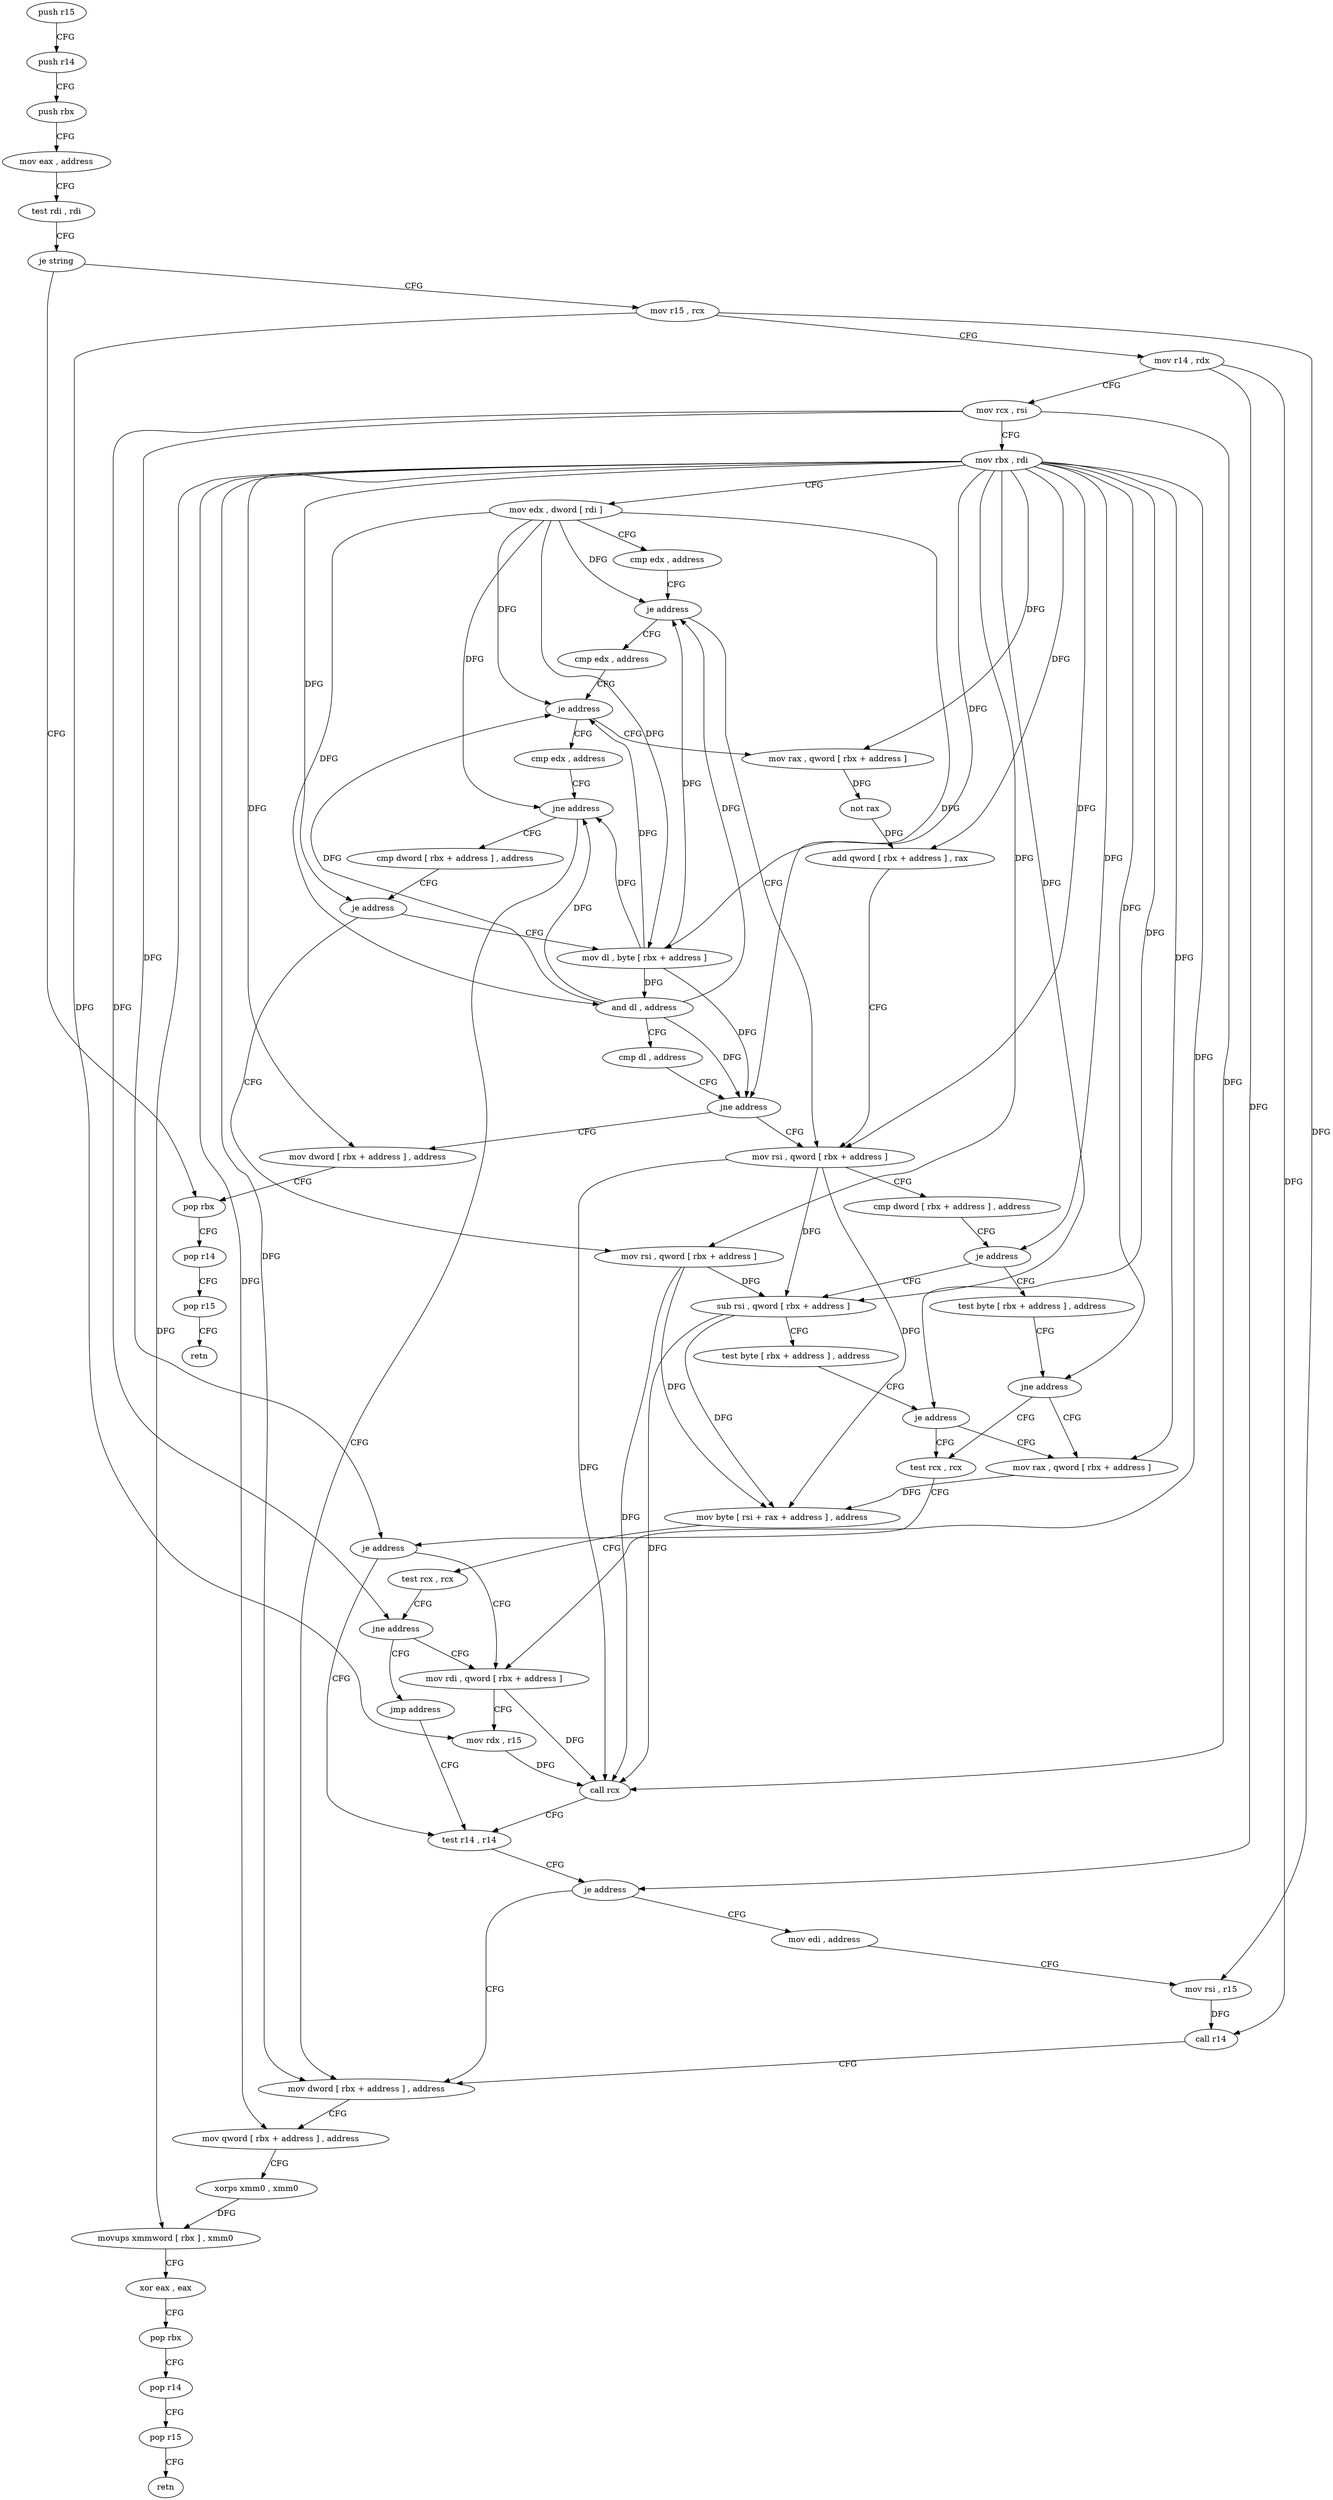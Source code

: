 digraph "func" {
"4331456" [label = "push r15" ]
"4331458" [label = "push r14" ]
"4331460" [label = "push rbx" ]
"4331461" [label = "mov eax , address" ]
"4331466" [label = "test rdi , rdi" ]
"4331469" [label = "je string" ]
"4331524" [label = "pop rbx" ]
"4331471" [label = "mov r15 , rcx" ]
"4331525" [label = "pop r14" ]
"4331527" [label = "pop r15" ]
"4331529" [label = "retn" ]
"4331474" [label = "mov r14 , rdx" ]
"4331477" [label = "mov rcx , rsi" ]
"4331480" [label = "mov rbx , rdi" ]
"4331483" [label = "mov edx , dword [ rdi ]" ]
"4331485" [label = "cmp edx , address" ]
"4331488" [label = "je address" ]
"4331541" [label = "mov rsi , qword [ rbx + address ]" ]
"4331490" [label = "cmp edx , address" ]
"4331545" [label = "cmp dword [ rbx + address ] , address" ]
"4331549" [label = "je address" ]
"4331620" [label = "sub rsi , qword [ rbx + address ]" ]
"4331551" [label = "test byte [ rbx + address ] , address" ]
"4331493" [label = "je address" ]
"4331530" [label = "mov rax , qword [ rbx + address ]" ]
"4331495" [label = "cmp edx , address" ]
"4331624" [label = "test byte [ rbx + address ] , address" ]
"4331628" [label = "je address" ]
"4331557" [label = "test rcx , rcx" ]
"4331630" [label = "mov rax , qword [ rbx + address ]" ]
"4331555" [label = "jne address" ]
"4331534" [label = "not rax" ]
"4331537" [label = "add qword [ rbx + address ] , rax" ]
"4331498" [label = "jne address" ]
"4331587" [label = "mov dword [ rbx + address ] , address" ]
"4331500" [label = "cmp dword [ rbx + address ] , address" ]
"4331560" [label = "je address" ]
"4331571" [label = "test r14 , r14" ]
"4331562" [label = "mov rdi , qword [ rbx + address ]" ]
"4331634" [label = "mov byte [ rsi + rax + address ] , address" ]
"4331639" [label = "test rcx , rcx" ]
"4331642" [label = "jne address" ]
"4331644" [label = "jmp address" ]
"4331594" [label = "mov qword [ rbx + address ] , address" ]
"4331602" [label = "xorps xmm0 , xmm0" ]
"4331605" [label = "movups xmmword [ rbx ] , xmm0" ]
"4331608" [label = "xor eax , eax" ]
"4331610" [label = "pop rbx" ]
"4331611" [label = "pop r14" ]
"4331613" [label = "pop r15" ]
"4331615" [label = "retn" ]
"4331504" [label = "je address" ]
"4331616" [label = "mov rsi , qword [ rbx + address ]" ]
"4331506" [label = "mov dl , byte [ rbx + address ]" ]
"4331574" [label = "je address" ]
"4331576" [label = "mov edi , address" ]
"4331566" [label = "mov rdx , r15" ]
"4331569" [label = "call rcx" ]
"4331509" [label = "and dl , address" ]
"4331512" [label = "cmp dl , address" ]
"4331515" [label = "jne address" ]
"4331517" [label = "mov dword [ rbx + address ] , address" ]
"4331581" [label = "mov rsi , r15" ]
"4331584" [label = "call r14" ]
"4331456" -> "4331458" [ label = "CFG" ]
"4331458" -> "4331460" [ label = "CFG" ]
"4331460" -> "4331461" [ label = "CFG" ]
"4331461" -> "4331466" [ label = "CFG" ]
"4331466" -> "4331469" [ label = "CFG" ]
"4331469" -> "4331524" [ label = "CFG" ]
"4331469" -> "4331471" [ label = "CFG" ]
"4331524" -> "4331525" [ label = "CFG" ]
"4331471" -> "4331474" [ label = "CFG" ]
"4331471" -> "4331566" [ label = "DFG" ]
"4331471" -> "4331581" [ label = "DFG" ]
"4331525" -> "4331527" [ label = "CFG" ]
"4331527" -> "4331529" [ label = "CFG" ]
"4331474" -> "4331477" [ label = "CFG" ]
"4331474" -> "4331574" [ label = "DFG" ]
"4331474" -> "4331584" [ label = "DFG" ]
"4331477" -> "4331480" [ label = "CFG" ]
"4331477" -> "4331560" [ label = "DFG" ]
"4331477" -> "4331642" [ label = "DFG" ]
"4331477" -> "4331569" [ label = "DFG" ]
"4331480" -> "4331483" [ label = "CFG" ]
"4331480" -> "4331541" [ label = "DFG" ]
"4331480" -> "4331549" [ label = "DFG" ]
"4331480" -> "4331620" [ label = "DFG" ]
"4331480" -> "4331628" [ label = "DFG" ]
"4331480" -> "4331555" [ label = "DFG" ]
"4331480" -> "4331530" [ label = "DFG" ]
"4331480" -> "4331537" [ label = "DFG" ]
"4331480" -> "4331630" [ label = "DFG" ]
"4331480" -> "4331587" [ label = "DFG" ]
"4331480" -> "4331594" [ label = "DFG" ]
"4331480" -> "4331605" [ label = "DFG" ]
"4331480" -> "4331504" [ label = "DFG" ]
"4331480" -> "4331562" [ label = "DFG" ]
"4331480" -> "4331616" [ label = "DFG" ]
"4331480" -> "4331506" [ label = "DFG" ]
"4331480" -> "4331517" [ label = "DFG" ]
"4331483" -> "4331485" [ label = "CFG" ]
"4331483" -> "4331488" [ label = "DFG" ]
"4331483" -> "4331493" [ label = "DFG" ]
"4331483" -> "4331498" [ label = "DFG" ]
"4331483" -> "4331506" [ label = "DFG" ]
"4331483" -> "4331509" [ label = "DFG" ]
"4331483" -> "4331515" [ label = "DFG" ]
"4331485" -> "4331488" [ label = "CFG" ]
"4331488" -> "4331541" [ label = "CFG" ]
"4331488" -> "4331490" [ label = "CFG" ]
"4331541" -> "4331545" [ label = "CFG" ]
"4331541" -> "4331620" [ label = "DFG" ]
"4331541" -> "4331634" [ label = "DFG" ]
"4331541" -> "4331569" [ label = "DFG" ]
"4331490" -> "4331493" [ label = "CFG" ]
"4331545" -> "4331549" [ label = "CFG" ]
"4331549" -> "4331620" [ label = "CFG" ]
"4331549" -> "4331551" [ label = "CFG" ]
"4331620" -> "4331624" [ label = "CFG" ]
"4331620" -> "4331634" [ label = "DFG" ]
"4331620" -> "4331569" [ label = "DFG" ]
"4331551" -> "4331555" [ label = "CFG" ]
"4331493" -> "4331530" [ label = "CFG" ]
"4331493" -> "4331495" [ label = "CFG" ]
"4331530" -> "4331534" [ label = "DFG" ]
"4331495" -> "4331498" [ label = "CFG" ]
"4331624" -> "4331628" [ label = "CFG" ]
"4331628" -> "4331557" [ label = "CFG" ]
"4331628" -> "4331630" [ label = "CFG" ]
"4331557" -> "4331560" [ label = "CFG" ]
"4331630" -> "4331634" [ label = "DFG" ]
"4331555" -> "4331630" [ label = "CFG" ]
"4331555" -> "4331557" [ label = "CFG" ]
"4331534" -> "4331537" [ label = "DFG" ]
"4331537" -> "4331541" [ label = "CFG" ]
"4331498" -> "4331587" [ label = "CFG" ]
"4331498" -> "4331500" [ label = "CFG" ]
"4331587" -> "4331594" [ label = "CFG" ]
"4331500" -> "4331504" [ label = "CFG" ]
"4331560" -> "4331571" [ label = "CFG" ]
"4331560" -> "4331562" [ label = "CFG" ]
"4331571" -> "4331574" [ label = "CFG" ]
"4331562" -> "4331566" [ label = "CFG" ]
"4331562" -> "4331569" [ label = "DFG" ]
"4331634" -> "4331639" [ label = "CFG" ]
"4331639" -> "4331642" [ label = "CFG" ]
"4331642" -> "4331562" [ label = "CFG" ]
"4331642" -> "4331644" [ label = "CFG" ]
"4331644" -> "4331571" [ label = "CFG" ]
"4331594" -> "4331602" [ label = "CFG" ]
"4331602" -> "4331605" [ label = "DFG" ]
"4331605" -> "4331608" [ label = "CFG" ]
"4331608" -> "4331610" [ label = "CFG" ]
"4331610" -> "4331611" [ label = "CFG" ]
"4331611" -> "4331613" [ label = "CFG" ]
"4331613" -> "4331615" [ label = "CFG" ]
"4331504" -> "4331616" [ label = "CFG" ]
"4331504" -> "4331506" [ label = "CFG" ]
"4331616" -> "4331620" [ label = "DFG" ]
"4331616" -> "4331634" [ label = "DFG" ]
"4331616" -> "4331569" [ label = "DFG" ]
"4331506" -> "4331509" [ label = "DFG" ]
"4331506" -> "4331488" [ label = "DFG" ]
"4331506" -> "4331493" [ label = "DFG" ]
"4331506" -> "4331498" [ label = "DFG" ]
"4331506" -> "4331515" [ label = "DFG" ]
"4331574" -> "4331587" [ label = "CFG" ]
"4331574" -> "4331576" [ label = "CFG" ]
"4331576" -> "4331581" [ label = "CFG" ]
"4331566" -> "4331569" [ label = "DFG" ]
"4331569" -> "4331571" [ label = "CFG" ]
"4331509" -> "4331512" [ label = "CFG" ]
"4331509" -> "4331488" [ label = "DFG" ]
"4331509" -> "4331493" [ label = "DFG" ]
"4331509" -> "4331498" [ label = "DFG" ]
"4331509" -> "4331515" [ label = "DFG" ]
"4331512" -> "4331515" [ label = "CFG" ]
"4331515" -> "4331541" [ label = "CFG" ]
"4331515" -> "4331517" [ label = "CFG" ]
"4331517" -> "4331524" [ label = "CFG" ]
"4331581" -> "4331584" [ label = "DFG" ]
"4331584" -> "4331587" [ label = "CFG" ]
}
